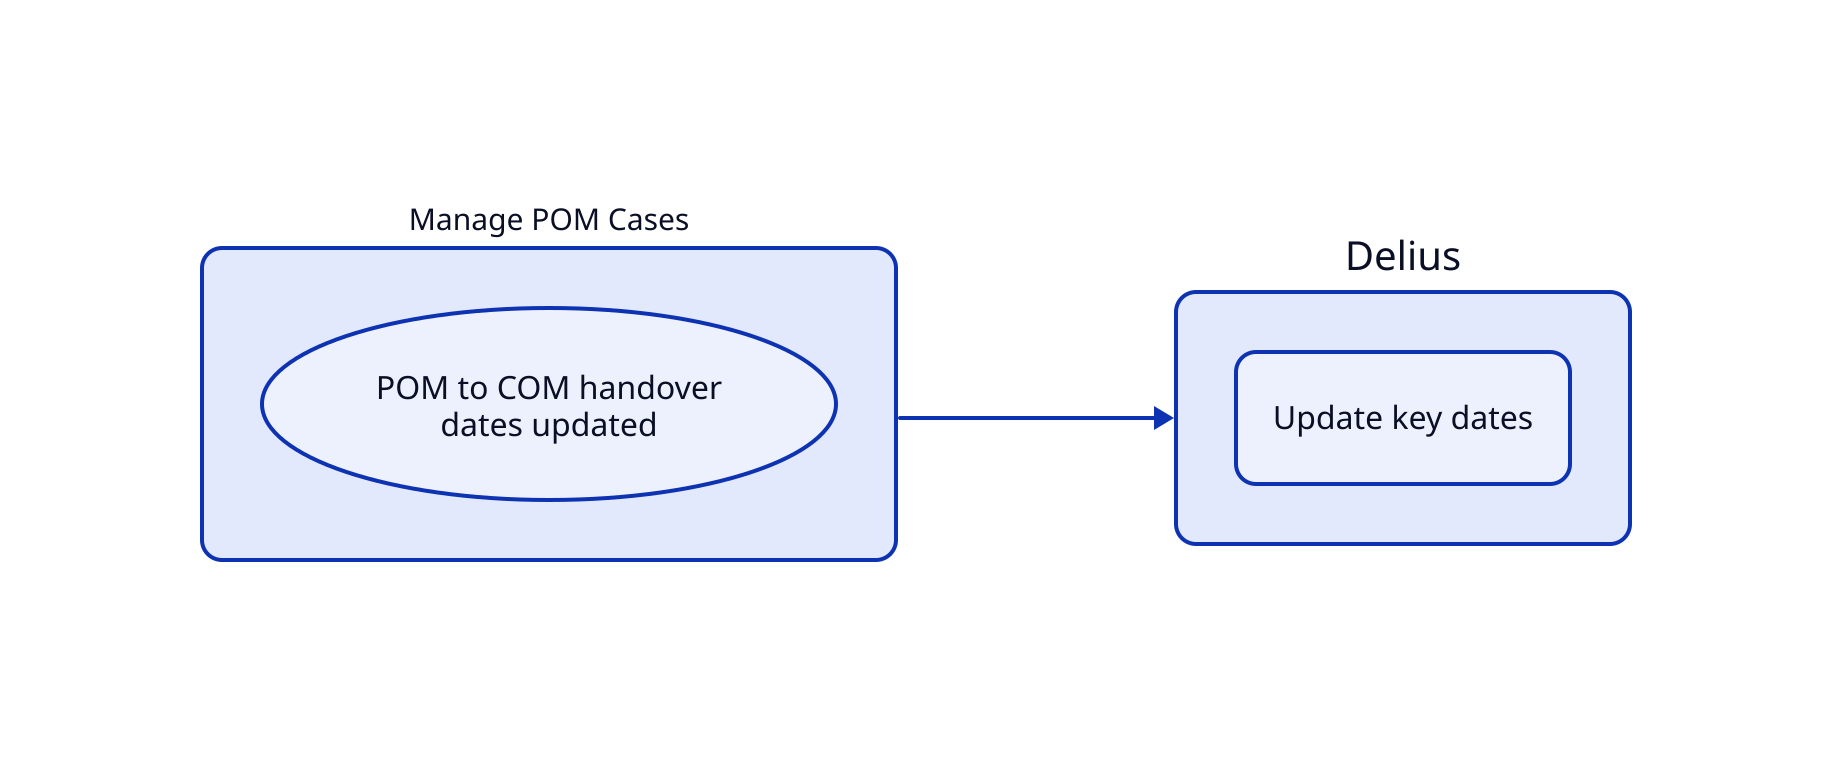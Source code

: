 # Manage POM Cases Workflow: Update Delius POM to COM Handover Dates

direction: right

style {
  fill: "#ffffff"
}

# What triggers the workflow?
mpc: Manage POM Cases {
     style.font-size: 15
     mpc_responsibility: POM to COM handover\ndates updated {
         shape: oval
     }
}

# What happens in Delius?
delius: Delius {
    style {
        font-size: 20
    }
    d_key_dates: Update key dates
}

mpc -> delius

*.style.border-radius: 10
*.*.style.border-radius: 10
*.*.style.stroke-width: 2
